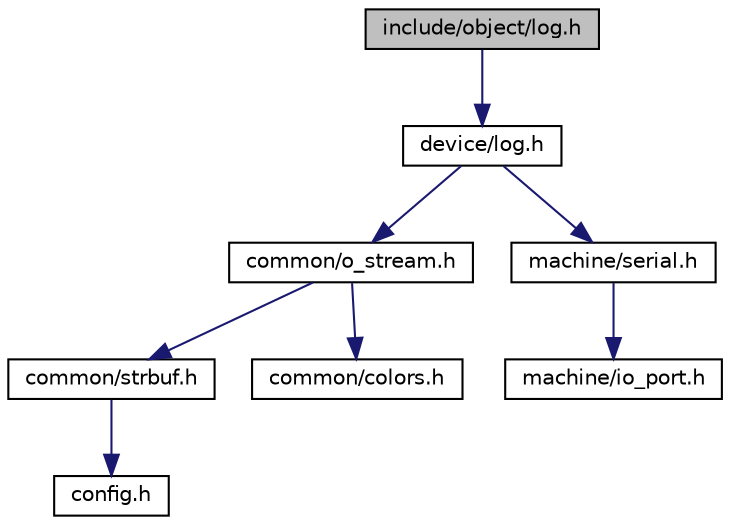 digraph "include/object/log.h"
{
  bgcolor="transparent";
  edge [fontname="Helvetica",fontsize="10",labelfontname="Helvetica",labelfontsize="10"];
  node [fontname="Helvetica",fontsize="10",shape=record];
  Node1 [label="include/object/log.h",height=0.2,width=0.4,color="black", fillcolor="grey75", style="filled", fontcolor="black"];
  Node1 -> Node2 [color="midnightblue",fontsize="10",style="solid",fontname="Helvetica"];
  Node2 [label="device/log.h",height=0.2,width=0.4,color="black",URL="$device_2log_8h.html"];
  Node2 -> Node3 [color="midnightblue",fontsize="10",style="solid",fontname="Helvetica"];
  Node3 [label="common/o_stream.h",height=0.2,width=0.4,color="black",URL="$o__stream_8h.html"];
  Node3 -> Node4 [color="midnightblue",fontsize="10",style="solid",fontname="Helvetica"];
  Node4 [label="common/strbuf.h",height=0.2,width=0.4,color="black",URL="$strbuf_8h.html"];
  Node4 -> Node5 [color="midnightblue",fontsize="10",style="solid",fontname="Helvetica"];
  Node5 [label="config.h",height=0.2,width=0.4,color="black",URL="$config_8h.html",tooltip="verschiedene defines für Einstellungen "];
  Node3 -> Node6 [color="midnightblue",fontsize="10",style="solid",fontname="Helvetica"];
  Node6 [label="common/colors.h",height=0.2,width=0.4,color="black",URL="$colors_8h.html"];
  Node2 -> Node7 [color="midnightblue",fontsize="10",style="solid",fontname="Helvetica"];
  Node7 [label="machine/serial.h",height=0.2,width=0.4,color="black",URL="$serial_8h.html"];
  Node7 -> Node8 [color="midnightblue",fontsize="10",style="solid",fontname="Helvetica"];
  Node8 [label="machine/io_port.h",height=0.2,width=0.4,color="black",URL="$io__port_8h.html"];
}

